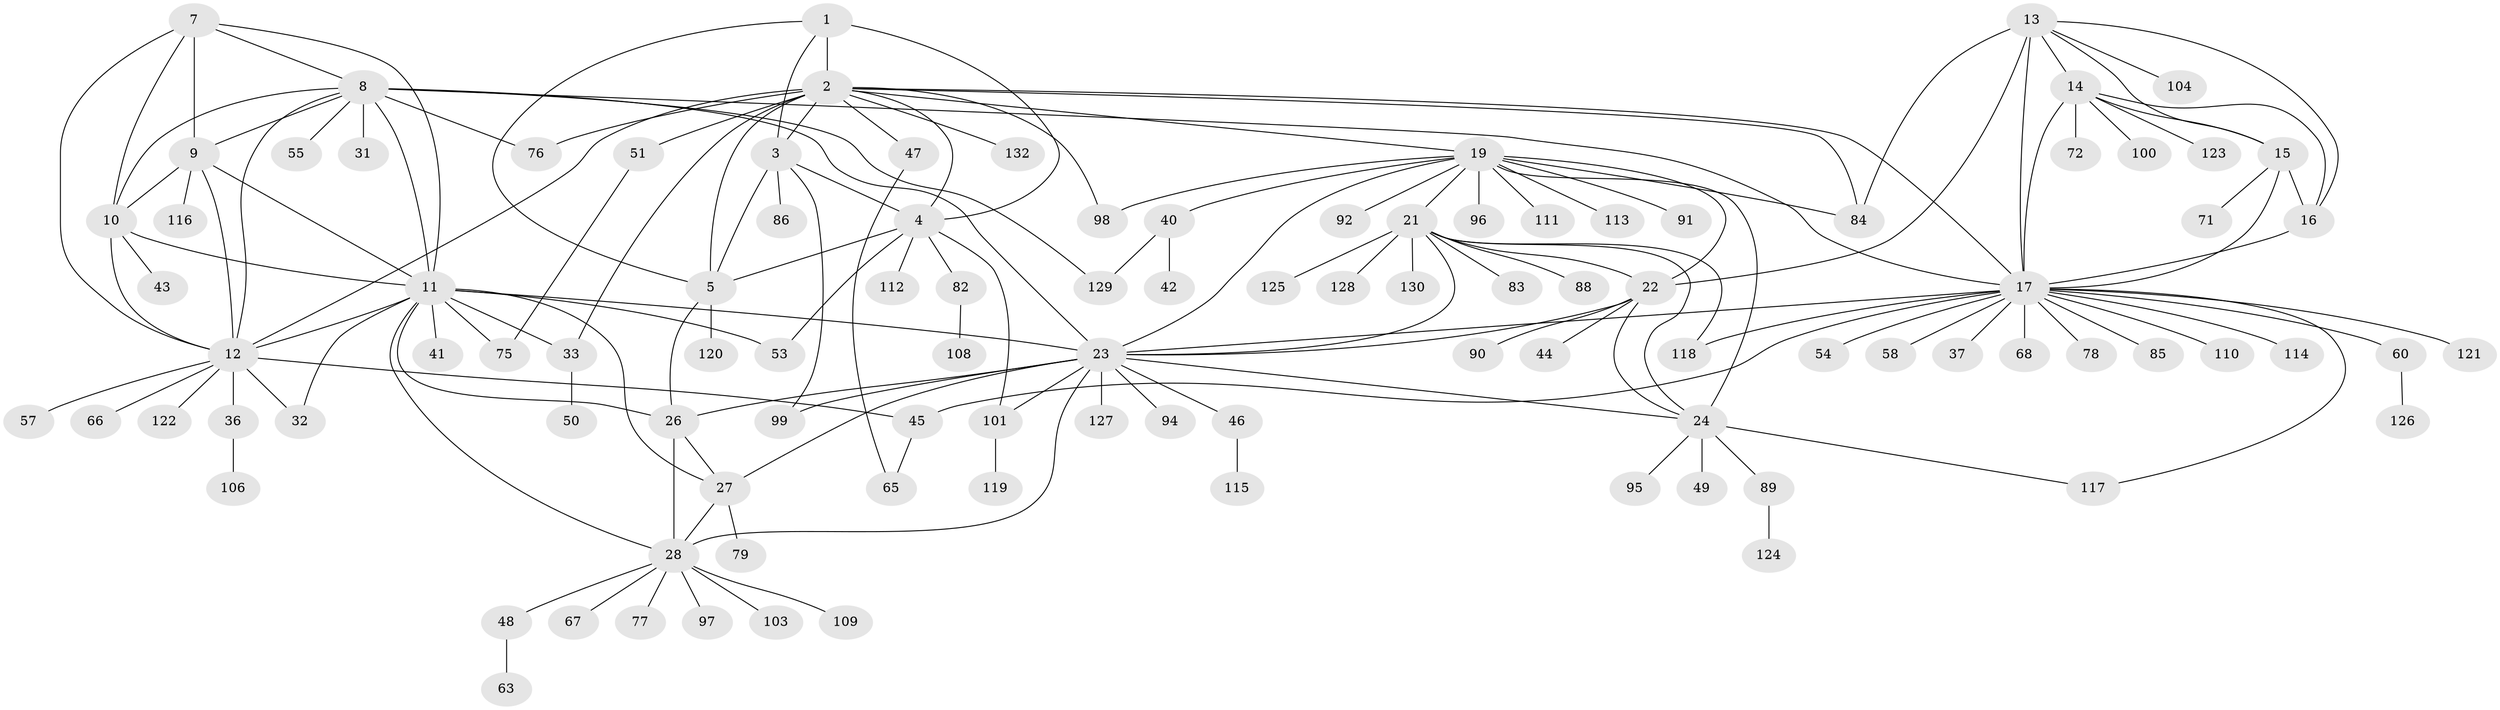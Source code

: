 // original degree distribution, {5: 0.015037593984962405, 13: 0.007518796992481203, 8: 0.03007518796992481, 10: 0.03007518796992481, 7: 0.03759398496240601, 11: 0.015037593984962405, 6: 0.03007518796992481, 12: 0.022556390977443608, 9: 0.03007518796992481, 14: 0.007518796992481203, 1: 0.5488721804511278, 3: 0.06766917293233082, 2: 0.15037593984962405, 4: 0.007518796992481203}
// Generated by graph-tools (version 1.1) at 2025/42/03/06/25 10:42:07]
// undirected, 104 vertices, 158 edges
graph export_dot {
graph [start="1"]
  node [color=gray90,style=filled];
  1;
  2 [super="+6"];
  3 [super="+38"];
  4 [super="+62"];
  5 [super="+74"];
  7;
  8 [super="+34"];
  9 [super="+93"];
  10;
  11 [super="+25"];
  12 [super="+35"];
  13 [super="+80"];
  14;
  15 [super="+102"];
  16 [super="+59"];
  17 [super="+18"];
  19 [super="+20"];
  21 [super="+133"];
  22 [super="+81"];
  23 [super="+29"];
  24 [super="+39"];
  26;
  27 [super="+73"];
  28 [super="+30"];
  31;
  32 [super="+61"];
  33;
  36 [super="+70"];
  37;
  40 [super="+64"];
  41;
  42;
  43;
  44;
  45 [super="+56"];
  46 [super="+87"];
  47 [super="+52"];
  48;
  49;
  50;
  51 [super="+69"];
  53 [super="+105"];
  54;
  55;
  57;
  58;
  60;
  63;
  65;
  66;
  67;
  68;
  71;
  72;
  75;
  76;
  77;
  78;
  79;
  82;
  83;
  84 [super="+107"];
  85;
  86;
  88;
  89;
  90;
  91;
  92;
  94;
  95;
  96;
  97;
  98;
  99;
  100;
  101;
  103;
  104;
  106;
  108;
  109;
  110;
  111;
  112;
  113;
  114;
  115;
  116;
  117;
  118;
  119;
  120;
  121;
  122;
  123;
  124;
  125;
  126;
  127;
  128 [super="+131"];
  129;
  130;
  132;
  1 -- 2 [weight=2];
  1 -- 3;
  1 -- 4;
  1 -- 5;
  2 -- 3 [weight=2];
  2 -- 4 [weight=2];
  2 -- 5 [weight=2];
  2 -- 12;
  2 -- 33;
  2 -- 47;
  2 -- 51;
  2 -- 84;
  2 -- 98;
  2 -- 132;
  2 -- 19;
  2 -- 76;
  2 -- 17;
  3 -- 4;
  3 -- 5;
  3 -- 86;
  3 -- 99;
  4 -- 5;
  4 -- 53;
  4 -- 82;
  4 -- 101;
  4 -- 112;
  5 -- 26;
  5 -- 120;
  7 -- 8;
  7 -- 9;
  7 -- 10;
  7 -- 11;
  7 -- 12;
  8 -- 9;
  8 -- 10;
  8 -- 11;
  8 -- 12;
  8 -- 23;
  8 -- 31;
  8 -- 55;
  8 -- 129;
  8 -- 17;
  8 -- 76;
  9 -- 10;
  9 -- 11;
  9 -- 12;
  9 -- 116;
  10 -- 11;
  10 -- 12;
  10 -- 43;
  11 -- 12;
  11 -- 41;
  11 -- 32;
  11 -- 33;
  11 -- 75;
  11 -- 53;
  11 -- 23;
  11 -- 26;
  11 -- 27;
  11 -- 28 [weight=2];
  12 -- 32;
  12 -- 36;
  12 -- 66;
  12 -- 122;
  12 -- 57;
  12 -- 45;
  13 -- 14;
  13 -- 15;
  13 -- 16;
  13 -- 17 [weight=2];
  13 -- 22;
  13 -- 104;
  13 -- 84;
  14 -- 15;
  14 -- 16;
  14 -- 17 [weight=2];
  14 -- 72;
  14 -- 100;
  14 -- 123;
  15 -- 16;
  15 -- 17 [weight=2];
  15 -- 71;
  16 -- 17 [weight=2];
  17 -- 54;
  17 -- 60;
  17 -- 68;
  17 -- 85;
  17 -- 110;
  17 -- 114;
  17 -- 121;
  17 -- 37;
  17 -- 45;
  17 -- 78;
  17 -- 117;
  17 -- 118;
  17 -- 23;
  17 -- 58;
  19 -- 21 [weight=2];
  19 -- 22 [weight=2];
  19 -- 23 [weight=2];
  19 -- 24 [weight=2];
  19 -- 40;
  19 -- 111;
  19 -- 96;
  19 -- 98;
  19 -- 113;
  19 -- 84;
  19 -- 91;
  19 -- 92;
  21 -- 22;
  21 -- 23;
  21 -- 24;
  21 -- 83;
  21 -- 88;
  21 -- 118;
  21 -- 125;
  21 -- 128;
  21 -- 130;
  22 -- 23;
  22 -- 24;
  22 -- 44;
  22 -- 90;
  23 -- 24;
  23 -- 46;
  23 -- 101;
  23 -- 99;
  23 -- 26;
  23 -- 27;
  23 -- 28 [weight=2];
  23 -- 94;
  23 -- 127;
  24 -- 49;
  24 -- 89;
  24 -- 95;
  24 -- 117;
  26 -- 27;
  26 -- 28 [weight=2];
  27 -- 28 [weight=2];
  27 -- 79;
  28 -- 48;
  28 -- 103;
  28 -- 97;
  28 -- 67;
  28 -- 109;
  28 -- 77;
  33 -- 50;
  36 -- 106;
  40 -- 42;
  40 -- 129;
  45 -- 65;
  46 -- 115;
  47 -- 65;
  48 -- 63;
  51 -- 75;
  60 -- 126;
  82 -- 108;
  89 -- 124;
  101 -- 119;
}
